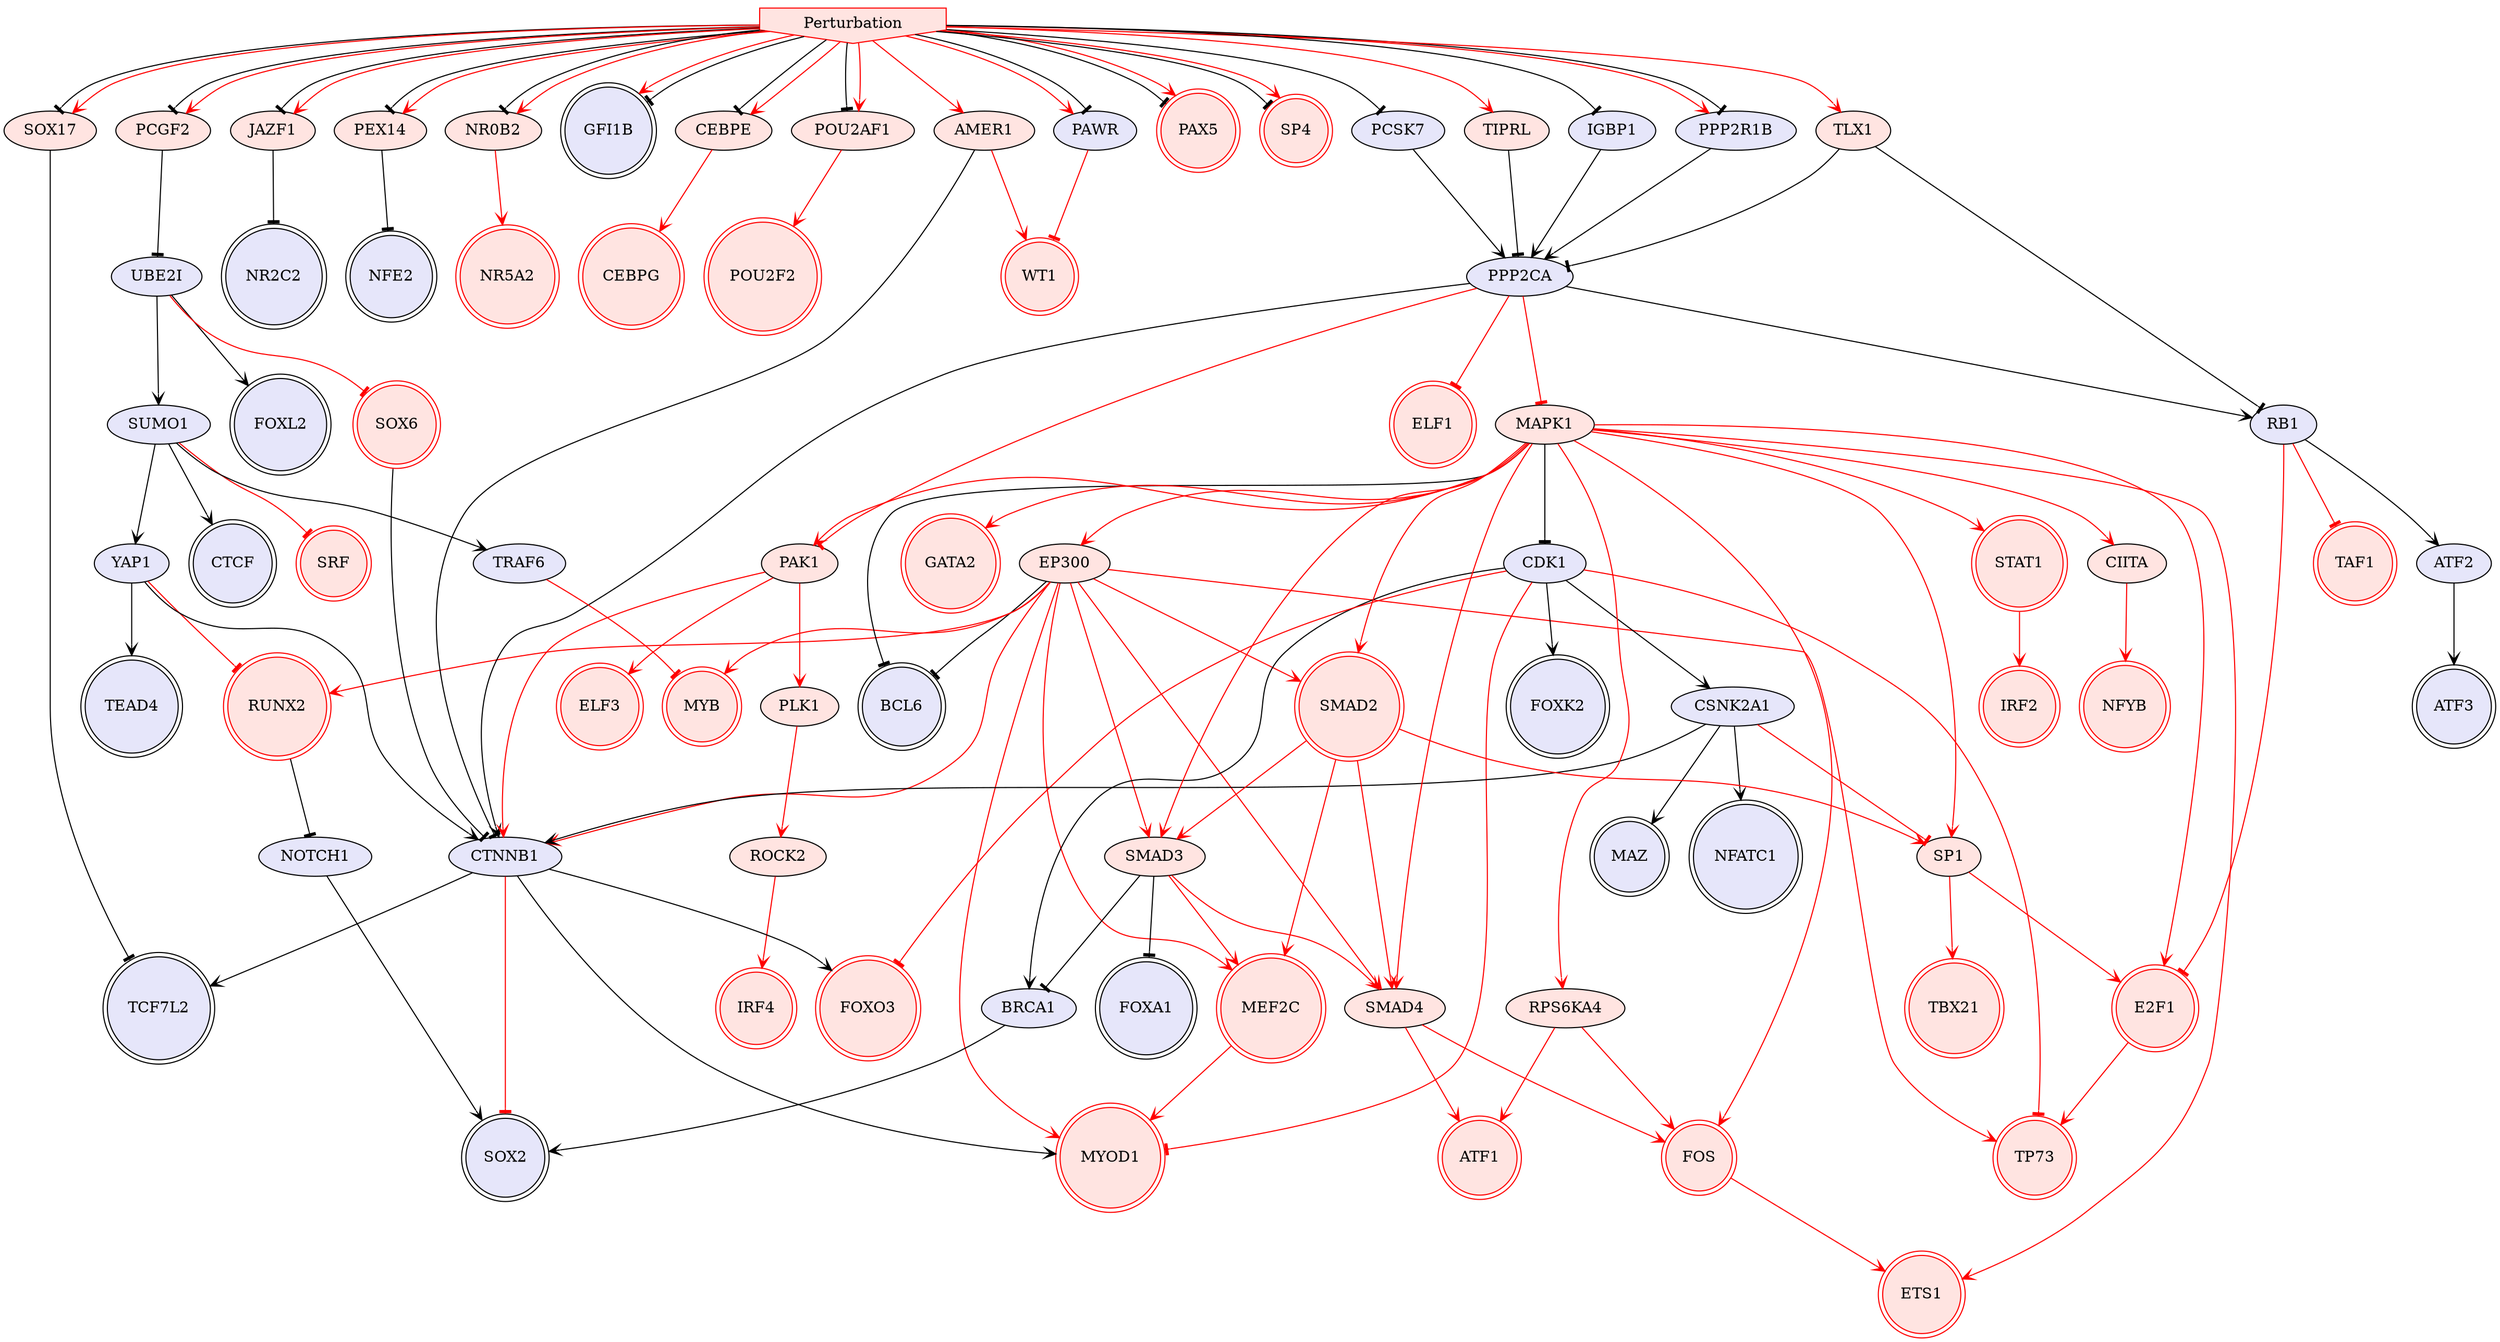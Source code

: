 digraph {

EP300->BCL6 [penwidth=1, color=black, arrowhead="tee"]
SOX17->TCF7L2 [penwidth=1, color=black, arrowhead="tee"]
CDK1->CSNK2A1 [penwidth=1, color=black, arrowhead="vee"]
SUMO1->YAP1 [penwidth=1, color=black, arrowhead="vee"]
UBE2I->SUMO1 [penwidth=1, color=black, arrowhead="vee"]
SUMO1->CTCF [penwidth=1, color=black, arrowhead="vee"]
MAPK1->CDK1 [penwidth=1, color=black, arrowhead="tee"]
BRCA1->SOX2 [penwidth=1, color=black, arrowhead="vee"]
ATF2->ATF3 [penwidth=1, color=black, arrowhead="vee"]
PPP2CA->RB1 [penwidth=1, color=black, arrowhead="vee"]
PPP2R1B->PPP2CA [penwidth=1, color=black, arrowhead="vee"]
YAP1->TEAD4 [penwidth=1, color=black, arrowhead="vee"]
CSNK2A1->MAZ [penwidth=1, color=black, arrowhead="vee"]
SMAD3->FOXA1 [penwidth=1, color=black, arrowhead="tee"]
CDK1->BRCA1 [penwidth=1, color=black, arrowhead="vee"]
CDK1->FOXK2 [penwidth=1, color=black, arrowhead="vee"]
PCGF2->UBE2I [penwidth=1, color=black, arrowhead="tee"]
JAZF1->NR2C2 [penwidth=1, color=black, arrowhead="tee"]
UBE2I->FOXL2 [penwidth=1, color=black, arrowhead="vee"]
MAPK1->BCL6 [penwidth=1, color=black, arrowhead="tee"]
RB1->ATF2 [penwidth=1, color=black, arrowhead="vee"]
CSNK2A1->NFATC1 [penwidth=1, color=black, arrowhead="vee"]
SMAD3->BRCA1 [penwidth=1, color=black, arrowhead="tee"]
PEX14->NFE2 [penwidth=1, color=black, arrowhead="tee"]
Perturbation->GFI1B [penwidth=1, color=red, arrowhead="vee"]
Perturbation->PAWR [penwidth=1, color=red, arrowhead="vee"]
Perturbation->PPP2R1B [penwidth=1, color=red, arrowhead="vee"]
EP300->MYB [penwidth=1, color=red, arrowhead="vee"]
RB1->E2F1 [penwidth=1, color=red, arrowhead="tee"]
RPS6KA4->FOS [penwidth=1, color=red, arrowhead="vee"]
EP300->SMAD2 [penwidth=1, color=red, arrowhead="vee"]
E2F1->TP73 [penwidth=1, color=red, arrowhead="vee"]
SUMO1->SRF [penwidth=1, color=red, arrowhead="tee"]
SP1->TBX21 [penwidth=1, color=red, arrowhead="vee"]
SMAD2->SP1 [penwidth=1, color=red, arrowhead="vee"]
MAPK1->SMAD3 [penwidth=1, color=red, arrowhead="vee"]
MAPK1->SMAD2 [penwidth=1, color=red, arrowhead="vee"]
SMAD3->MEF2C [penwidth=1, color=red, arrowhead="vee"]
RPS6KA4->ATF1 [penwidth=1, color=red, arrowhead="vee"]
NR0B2->NR5A2 [penwidth=1, color=red, arrowhead="vee"]
MAPK1->FOS [penwidth=1, color=red, arrowhead="vee"]
MAPK1->RPS6KA4 [penwidth=1, color=red, arrowhead="vee"]
PPP2CA->ELF1 [penwidth=1, color=red, arrowhead="tee"]
PPP2CA->MAPK1 [penwidth=1, color=red, arrowhead="tee"]
EP300->RUNX2 [penwidth=1, color=red, arrowhead="vee"]
ROCK2->IRF4 [penwidth=1, color=red, arrowhead="vee"]
CDK1->MYOD1 [penwidth=1, color=red, arrowhead="tee"]
MAPK1->EP300 [penwidth=1, color=red, arrowhead="vee"]
STAT1->IRF2 [penwidth=1, color=red, arrowhead="vee"]
CSNK2A1->SP1 [penwidth=1, color=red, arrowhead="tee"]
MEF2C->MYOD1 [penwidth=1, color=red, arrowhead="vee"]
UBE2I->SOX6 [penwidth=1, color=red, arrowhead="tee"]
CEBPE->CEBPG [penwidth=1, color=red, arrowhead="vee"]
YAP1->RUNX2 [penwidth=1, color=red, arrowhead="tee"]
EP300->SMAD3 [penwidth=1, color=red, arrowhead="vee"]
CDK1->FOXO3 [penwidth=1, color=red, arrowhead="tee"]
CDK1->TP73 [penwidth=1, color=red, arrowhead="tee"]
EP300->MEF2C [penwidth=1, color=red, arrowhead="vee"]
EP300->MYOD1 [penwidth=1, color=red, arrowhead="vee"]
MAPK1->E2F1 [penwidth=1, color=red, arrowhead="vee"]
MAPK1->SP1 [penwidth=1, color=red, arrowhead="vee"]
MAPK1->CIITA [penwidth=1, color=red, arrowhead="vee"]
PAK1->ELF3 [penwidth=1, color=red, arrowhead="vee"]
PAK1->PLK1 [penwidth=1, color=red, arrowhead="vee"]
PAWR->WT1 [penwidth=1, color=red, arrowhead="tee"]
POU2AF1->POU2F2 [penwidth=1, color=red, arrowhead="vee"]
MAPK1->PAK1 [penwidth=1, color=red, arrowhead="vee"]
PPP2CA->PAK1 [penwidth=1, color=red, arrowhead="tee"]
MAPK1->ETS1 [penwidth=1, color=red, arrowhead="vee"]
MAPK1->STAT1 [penwidth=1, color=red, arrowhead="vee"]
EP300->TP73 [penwidth=1, color=red, arrowhead="vee"]
PLK1->ROCK2 [penwidth=1, color=red, arrowhead="vee"]
SMAD2->SMAD3 [penwidth=1, color=red, arrowhead="vee"]
SP1->E2F1 [penwidth=1, color=red, arrowhead="vee"]
RB1->TAF1 [penwidth=1, color=red, arrowhead="tee"]
SMAD2->MEF2C [penwidth=1, color=red, arrowhead="vee"]
CIITA->NFYB [penwidth=1, color=red, arrowhead="vee"]
MAPK1->GATA2 [penwidth=1, color=red, arrowhead="vee"]
FOS->ETS1 [penwidth=1, color=red, arrowhead="vee"]
Perturbation->CEBPE [penwidth=1, color=black, arrowhead="tee"]
Perturbation->JAZF1 [penwidth=1, color=black, arrowhead="tee"]
Perturbation->NR0B2 [penwidth=1, color=black, arrowhead="tee"]
Perturbation->PAX5 [penwidth=1, color=black, arrowhead="tee"]
Perturbation->PCGF2 [penwidth=1, color=black, arrowhead="tee"]
Perturbation->PEX14 [penwidth=1, color=black, arrowhead="tee"]
Perturbation->POU2AF1 [penwidth=1, color=black, arrowhead="tee"]
Perturbation->SOX17 [penwidth=1, color=black, arrowhead="tee"]
Perturbation->SP4 [penwidth=1, color=black, arrowhead="tee"]
NOTCH1->SOX2 [penwidth=1, color=black, arrowhead="vee"]
RUNX2->NOTCH1 [penwidth=1, color=black, arrowhead="tee"]
PCSK7->PPP2CA [penwidth=1, color=black, arrowhead="vee"]
Perturbation->GFI1B [penwidth=1, color=black, arrowhead="tee"]
Perturbation->PAWR [penwidth=1, color=black, arrowhead="tee"]
Perturbation->PCSK7 [penwidth=1, color=black, arrowhead="tee"]
SMAD4->FOS [penwidth=1, color=red, arrowhead="vee"]
SMAD2->SMAD4 [penwidth=1, color=red, arrowhead="vee"]
SMAD3->SMAD4 [penwidth=1, color=red, arrowhead="vee"]
SMAD4->ATF1 [penwidth=1, color=red, arrowhead="vee"]
EP300->SMAD4 [penwidth=1, color=red, arrowhead="vee"]
MAPK1->SMAD4 [penwidth=1, color=red, arrowhead="vee"]
Perturbation->CEBPE [penwidth=1, color=red, arrowhead="vee"]
Perturbation->JAZF1 [penwidth=1, color=red, arrowhead="vee"]
Perturbation->NR0B2 [penwidth=1, color=red, arrowhead="vee"]
Perturbation->PAX5 [penwidth=1, color=red, arrowhead="vee"]
Perturbation->PCGF2 [penwidth=1, color=red, arrowhead="vee"]
Perturbation->PEX14 [penwidth=1, color=red, arrowhead="vee"]
Perturbation->POU2AF1 [penwidth=1, color=red, arrowhead="vee"]
Perturbation->SOX17 [penwidth=1, color=red, arrowhead="vee"]
Perturbation->SP4 [penwidth=1, color=red, arrowhead="vee"]
TLX1->PPP2CA [penwidth=1, color=black, arrowhead="tee"]
TLX1->RB1 [penwidth=1, color=black, arrowhead="tee"]
Perturbation->TLX1 [penwidth=1, color=red, arrowhead="vee"]
SUMO1->TRAF6 [penwidth=1, color=black, arrowhead="vee"]
TRAF6->MYB [penwidth=1, color=red, arrowhead="tee"]
CSNK2A1->CTNNB1 [penwidth=1, color=black, arrowhead="vee"]
CTNNB1->TCF7L2 [penwidth=1, color=black, arrowhead="vee"]
PPP2CA->CTNNB1 [penwidth=1, color=black, arrowhead="vee"]
SOX6->CTNNB1 [penwidth=1, color=black, arrowhead="tee"]
YAP1->CTNNB1 [penwidth=1, color=black, arrowhead="vee"]
Perturbation->PPP2R1B [penwidth=1, color=black, arrowhead="tee"]
TIPRL->PPP2CA [penwidth=1, color=black, arrowhead="tee"]
Perturbation->TIPRL [penwidth=1, color=red, arrowhead="vee"]
IGBP1->PPP2CA [penwidth=1, color=black, arrowhead="vee"]
Perturbation->IGBP1 [penwidth=1, color=black, arrowhead="tee"]
CTNNB1->SOX2 [penwidth=1, color=red, arrowhead="tee"]
CTNNB1->FOXO3 [penwidth=1, color=black, arrowhead="vee"]
EP300->CTNNB1 [penwidth=1, color=red, arrowhead="vee"]
PAK1->CTNNB1 [penwidth=1, color=red, arrowhead="vee"]
CTNNB1->MYOD1 [penwidth=1, color=black, arrowhead="vee"]
AMER1->WT1 [penwidth=1, color=red, arrowhead="vee"]
Perturbation->AMER1 [penwidth=1, color=red, arrowhead="vee"]
AMER1->CTNNB1 [penwidth=1, color=black, arrowhead="tee"]
Perturbation [style=filled, color=red, fillcolor=mistyrose, shape=invhouse];
CTCF [style=filled, color=black, fillcolor=lavender, shape=doublecircle];
TBX21 [style=filled, color=red, fillcolor=mistyrose, shape=doublecircle];
E2F1 [style=filled, color=red, fillcolor=mistyrose, shape=doublecircle];
SOX2 [style=filled, color=black, fillcolor=lavender, shape=doublecircle];
FOXO3 [style=filled, color=red, fillcolor=mistyrose, shape=doublecircle];
CEBPG [style=filled, color=red, fillcolor=mistyrose, shape=doublecircle];
FOS [style=filled, color=red, fillcolor=mistyrose, shape=doublecircle];
TEAD4 [style=filled, color=black, fillcolor=lavender, shape=doublecircle];
TCF7L2 [style=filled, color=black, fillcolor=lavender, shape=doublecircle];
BCL6 [style=filled, color=black, fillcolor=lavender, shape=doublecircle];
PAX5 [style=filled, color=red, fillcolor=mistyrose, shape=doublecircle];
SP4 [style=filled, color=red, fillcolor=mistyrose, shape=doublecircle];
IRF2 [style=filled, color=red, fillcolor=mistyrose, shape=doublecircle];
FOXK2 [style=filled, color=black, fillcolor=lavender, shape=doublecircle];
ELF3 [style=filled, color=red, fillcolor=mistyrose, shape=doublecircle];
MAZ [style=filled, color=black, fillcolor=lavender, shape=doublecircle];
POU2F2 [style=filled, color=red, fillcolor=mistyrose, shape=doublecircle];
TP73 [style=filled, color=red, fillcolor=mistyrose, shape=doublecircle];
SOX6 [style=filled, color=red, fillcolor=mistyrose, shape=doublecircle];
FOXL2 [style=filled, color=black, fillcolor=lavender, shape=doublecircle];
TAF1 [style=filled, color=red, fillcolor=mistyrose, shape=doublecircle];
MYB [style=filled, color=red, fillcolor=mistyrose, shape=doublecircle];
STAT1 [style=filled, color=red, fillcolor=mistyrose, shape=doublecircle];
GFI1B [style=filled, color=black, fillcolor=lavender, shape=doublecircle];
ELF1 [style=filled, color=red, fillcolor=mistyrose, shape=doublecircle];
NFYB [style=filled, color=red, fillcolor=mistyrose, shape=doublecircle];
MEF2C [style=filled, color=red, fillcolor=mistyrose, shape=doublecircle];
SMAD2 [style=filled, color=red, fillcolor=mistyrose, shape=doublecircle];
MYOD1 [style=filled, color=red, fillcolor=mistyrose, shape=doublecircle];
ATF1 [style=filled, color=red, fillcolor=mistyrose, shape=doublecircle];
WT1 [style=filled, color=red, fillcolor=mistyrose, shape=doublecircle];
NR2C2 [style=filled, color=black, fillcolor=lavender, shape=doublecircle];
FOXA1 [style=filled, color=black, fillcolor=lavender, shape=doublecircle];
IRF4 [style=filled, color=red, fillcolor=mistyrose, shape=doublecircle];
NFE2 [style=filled, color=black, fillcolor=lavender, shape=doublecircle];
NR5A2 [style=filled, color=red, fillcolor=mistyrose, shape=doublecircle];
ATF3 [style=filled, color=black, fillcolor=lavender, shape=doublecircle];
SRF [style=filled, color=red, fillcolor=mistyrose, shape=doublecircle];
ETS1 [style=filled, color=red, fillcolor=mistyrose, shape=doublecircle];
NFATC1 [style=filled, color=black, fillcolor=lavender, shape=doublecircle];
RUNX2 [style=filled, color=red, fillcolor=mistyrose, shape=doublecircle];
GATA2 [style=filled, color=red, fillcolor=mistyrose, shape=doublecircle];
EP300 [style=filled, fillcolor=mistyrose];
SOX17 [style=filled, fillcolor=mistyrose];
CDK1 [style=filled, fillcolor=lavender];
SUMO1 [style=filled, fillcolor=lavender];
UBE2I [style=filled, fillcolor=lavender];
MAPK1 [style=filled, fillcolor=mistyrose];
BRCA1 [style=filled, fillcolor=lavender];
ATF2 [style=filled, fillcolor=lavender];
PPP2CA [style=filled, fillcolor=lavender];
PPP2R1B [style=filled, fillcolor=lavender];
YAP1 [style=filled, fillcolor=lavender];
CSNK2A1 [style=filled, fillcolor=lavender];
SMAD3 [style=filled, fillcolor=mistyrose];
PCGF2 [style=filled, fillcolor=mistyrose];
JAZF1 [style=filled, fillcolor=mistyrose];
RB1 [style=filled, fillcolor=lavender];
PEX14 [style=filled, fillcolor=mistyrose];
RPS6KA4 [style=filled, fillcolor=mistyrose];
SP1 [style=filled, fillcolor=mistyrose];
NR0B2 [style=filled, fillcolor=mistyrose];
ROCK2 [style=filled, fillcolor=mistyrose];
CEBPE [style=filled, fillcolor=mistyrose];
PAK1 [style=filled, fillcolor=mistyrose];
PAWR [style=filled, fillcolor=lavender];
POU2AF1 [style=filled, fillcolor=mistyrose];
PLK1 [style=filled, fillcolor=mistyrose];
CIITA [style=filled, fillcolor=mistyrose];
NOTCH1 [style=filled, fillcolor=lavender];
PCSK7 [style=filled, fillcolor=lavender];
SMAD4 [style=filled, fillcolor=mistyrose];
TLX1 [style=filled, fillcolor=mistyrose];
TRAF6 [style=filled, fillcolor=lavender];
CTNNB1 [style=filled, fillcolor=lavender];
TIPRL [style=filled, fillcolor=mistyrose];
IGBP1 [style=filled, fillcolor=lavender];
AMER1 [style=filled, fillcolor=mistyrose];


}
